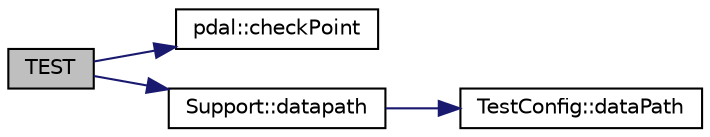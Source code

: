 digraph "TEST"
{
  edge [fontname="Helvetica",fontsize="10",labelfontname="Helvetica",labelfontsize="10"];
  node [fontname="Helvetica",fontsize="10",shape=record];
  rankdir="LR";
  Node1 [label="TEST",height=0.2,width=0.4,color="black", fillcolor="grey75", style="filled", fontcolor="black"];
  Node1 -> Node2 [color="midnightblue",fontsize="10",style="solid",fontname="Helvetica"];
  Node2 [label="pdal::checkPoint",height=0.2,width=0.4,color="black", fillcolor="white", style="filled",URL="$namespacepdal.html#ac0e59f769b36997868660f0ab25cc397"];
  Node1 -> Node3 [color="midnightblue",fontsize="10",style="solid",fontname="Helvetica"];
  Node3 [label="Support::datapath",height=0.2,width=0.4,color="black", fillcolor="white", style="filled",URL="$classSupport.html#a9bbdf6f202f4f2e45e7a53007dd0a238"];
  Node3 -> Node4 [color="midnightblue",fontsize="10",style="solid",fontname="Helvetica"];
  Node4 [label="TestConfig::dataPath",height=0.2,width=0.4,color="black", fillcolor="white", style="filled",URL="$namespaceTestConfig.html#a0e622015f0610c2cfcbb3739b972d877"];
}
